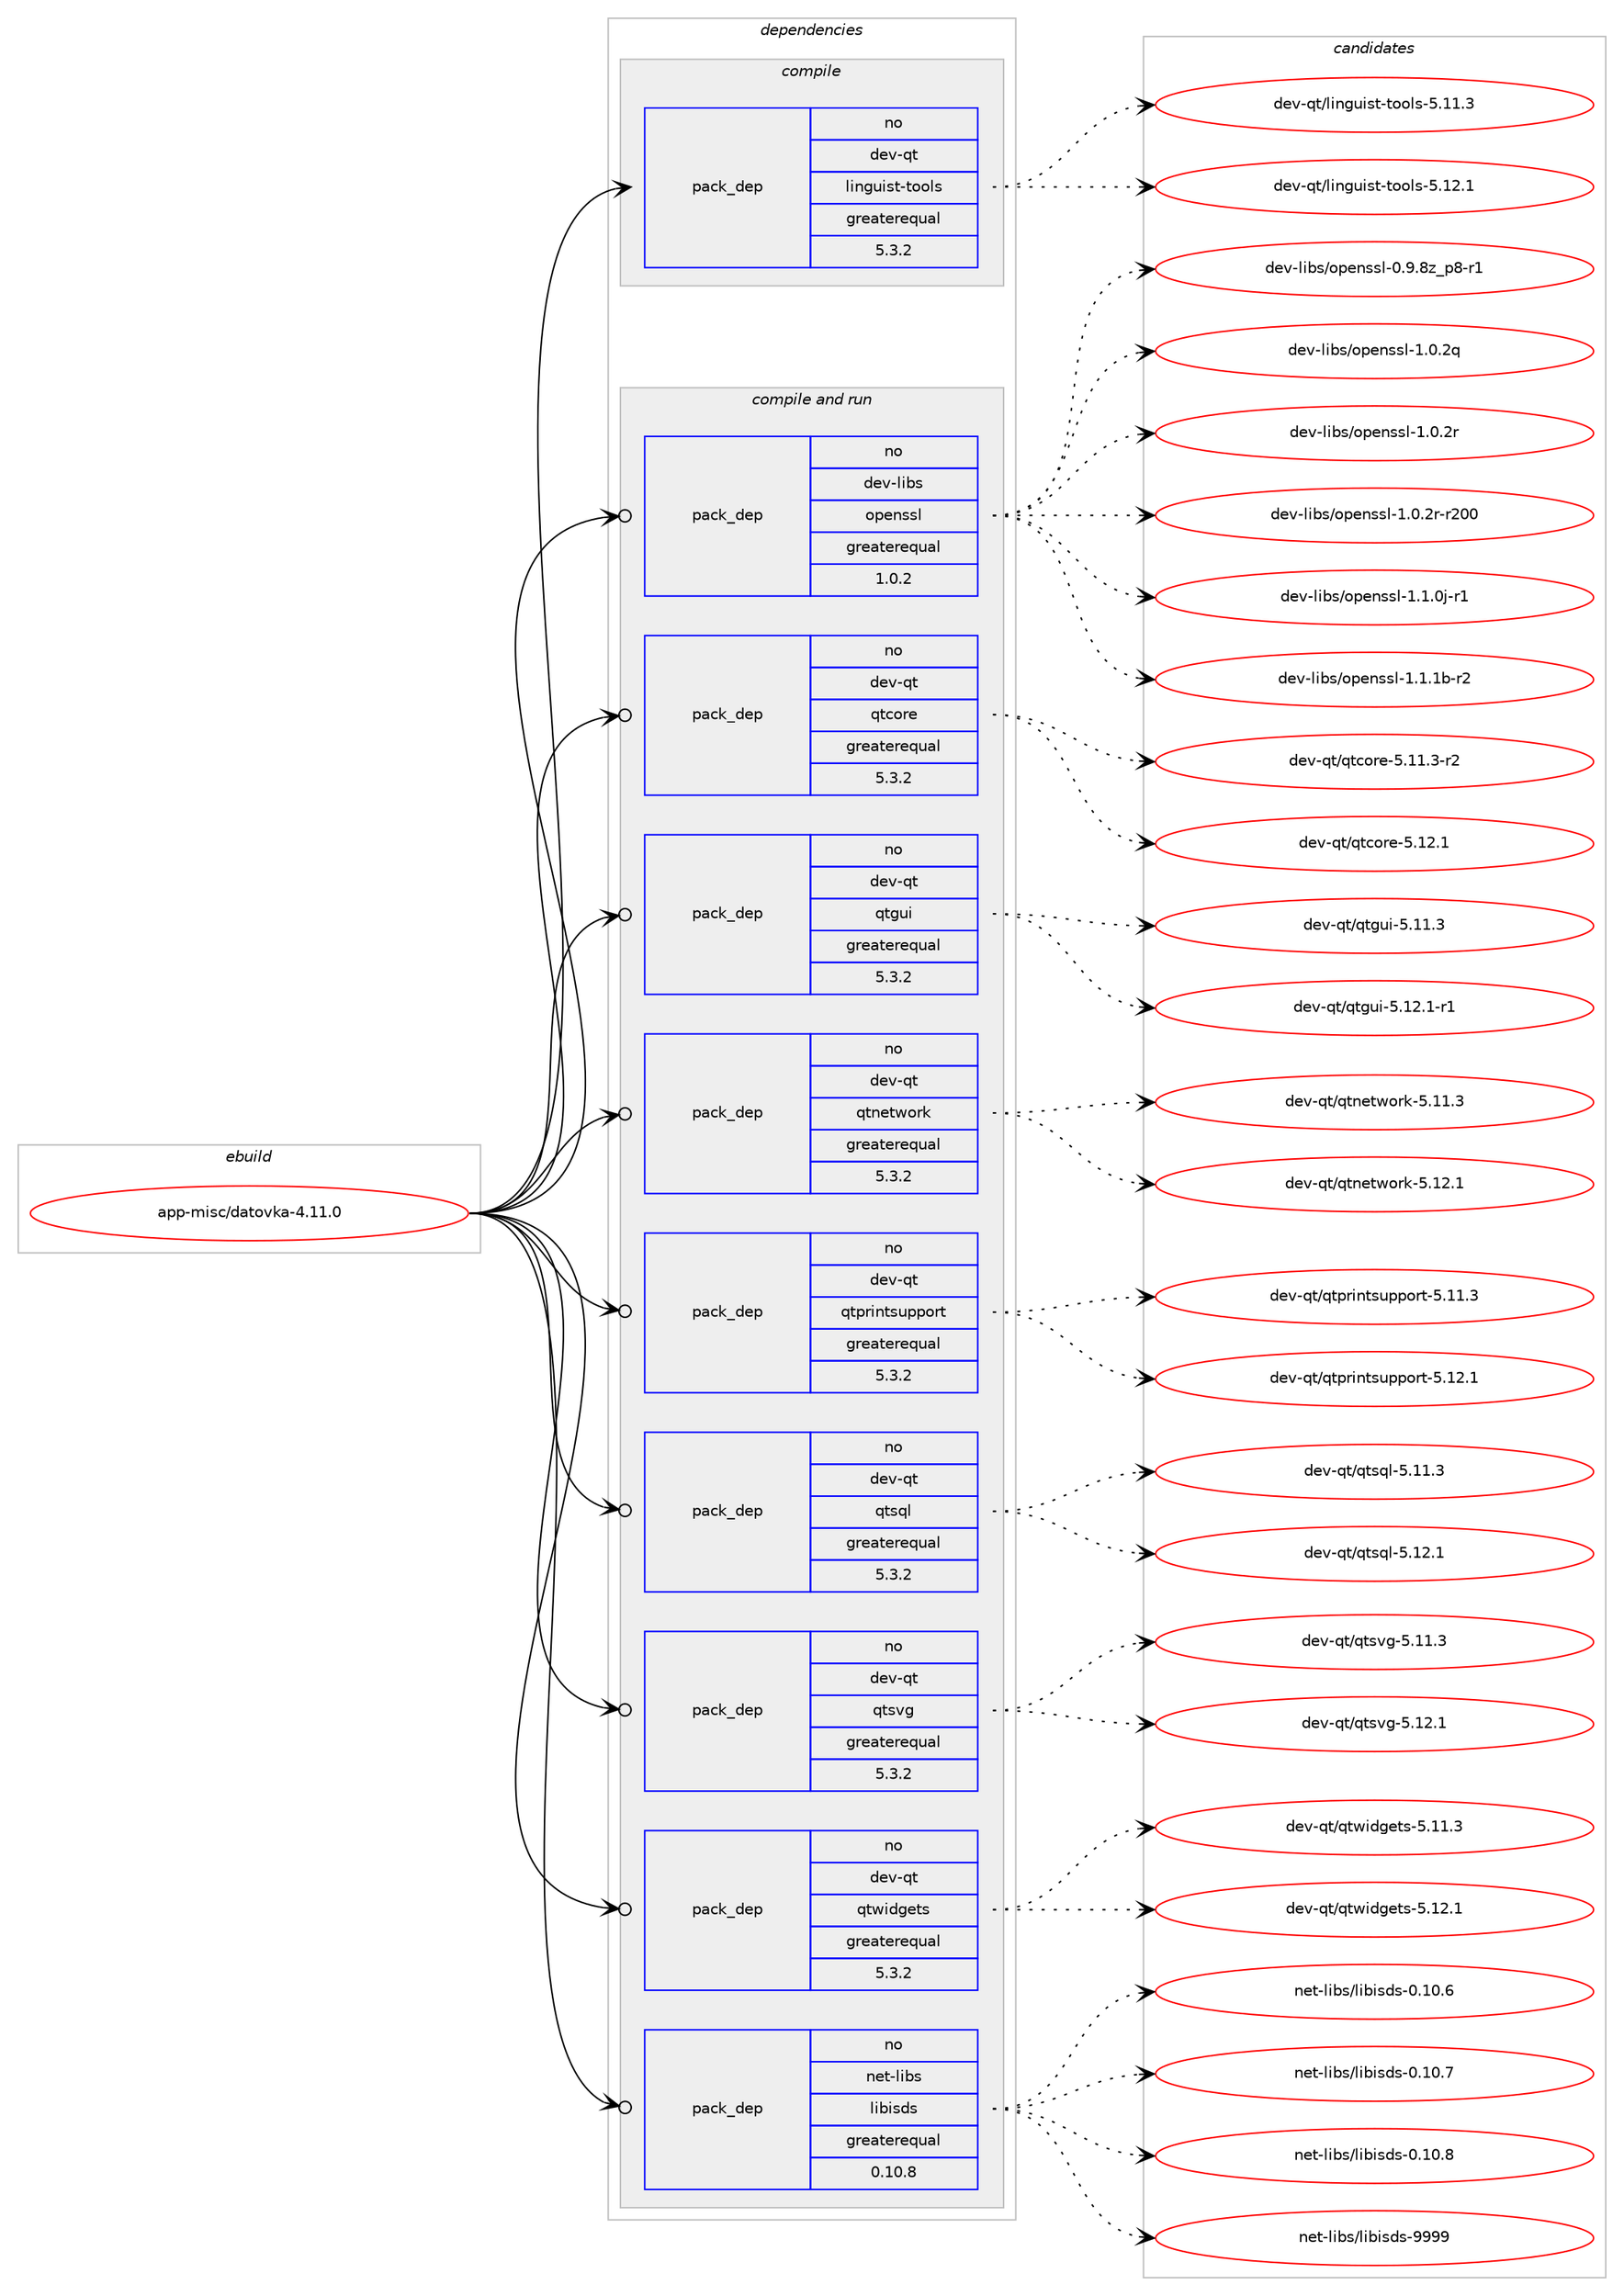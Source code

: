 digraph prolog {

# *************
# Graph options
# *************

newrank=true;
concentrate=true;
compound=true;
graph [rankdir=LR,fontname=Helvetica,fontsize=10,ranksep=1.5];#, ranksep=2.5, nodesep=0.2];
edge  [arrowhead=vee];
node  [fontname=Helvetica,fontsize=10];

# **********
# The ebuild
# **********

subgraph cluster_leftcol {
color=gray;
rank=same;
label=<<i>ebuild</i>>;
id [label="app-misc/datovka-4.11.0", color=red, width=4, href="../app-misc/datovka-4.11.0.svg"];
}

# ****************
# The dependencies
# ****************

subgraph cluster_midcol {
color=gray;
label=<<i>dependencies</i>>;
subgraph cluster_compile {
fillcolor="#eeeeee";
style=filled;
label=<<i>compile</i>>;
subgraph pack924916 {
dependency1298299 [label=<<TABLE BORDER="0" CELLBORDER="1" CELLSPACING="0" CELLPADDING="4" WIDTH="220"><TR><TD ROWSPAN="6" CELLPADDING="30">pack_dep</TD></TR><TR><TD WIDTH="110">no</TD></TR><TR><TD>dev-qt</TD></TR><TR><TD>linguist-tools</TD></TR><TR><TD>greaterequal</TD></TR><TR><TD>5.3.2</TD></TR></TABLE>>, shape=none, color=blue];
}
id:e -> dependency1298299:w [weight=20,style="solid",arrowhead="vee"];
}
subgraph cluster_compileandrun {
fillcolor="#eeeeee";
style=filled;
label=<<i>compile and run</i>>;
subgraph pack924917 {
dependency1298300 [label=<<TABLE BORDER="0" CELLBORDER="1" CELLSPACING="0" CELLPADDING="4" WIDTH="220"><TR><TD ROWSPAN="6" CELLPADDING="30">pack_dep</TD></TR><TR><TD WIDTH="110">no</TD></TR><TR><TD>dev-libs</TD></TR><TR><TD>openssl</TD></TR><TR><TD>greaterequal</TD></TR><TR><TD>1.0.2</TD></TR></TABLE>>, shape=none, color=blue];
}
id:e -> dependency1298300:w [weight=20,style="solid",arrowhead="odotvee"];
subgraph pack924918 {
dependency1298301 [label=<<TABLE BORDER="0" CELLBORDER="1" CELLSPACING="0" CELLPADDING="4" WIDTH="220"><TR><TD ROWSPAN="6" CELLPADDING="30">pack_dep</TD></TR><TR><TD WIDTH="110">no</TD></TR><TR><TD>dev-qt</TD></TR><TR><TD>qtcore</TD></TR><TR><TD>greaterequal</TD></TR><TR><TD>5.3.2</TD></TR></TABLE>>, shape=none, color=blue];
}
id:e -> dependency1298301:w [weight=20,style="solid",arrowhead="odotvee"];
subgraph pack924919 {
dependency1298302 [label=<<TABLE BORDER="0" CELLBORDER="1" CELLSPACING="0" CELLPADDING="4" WIDTH="220"><TR><TD ROWSPAN="6" CELLPADDING="30">pack_dep</TD></TR><TR><TD WIDTH="110">no</TD></TR><TR><TD>dev-qt</TD></TR><TR><TD>qtgui</TD></TR><TR><TD>greaterequal</TD></TR><TR><TD>5.3.2</TD></TR></TABLE>>, shape=none, color=blue];
}
id:e -> dependency1298302:w [weight=20,style="solid",arrowhead="odotvee"];
subgraph pack924920 {
dependency1298303 [label=<<TABLE BORDER="0" CELLBORDER="1" CELLSPACING="0" CELLPADDING="4" WIDTH="220"><TR><TD ROWSPAN="6" CELLPADDING="30">pack_dep</TD></TR><TR><TD WIDTH="110">no</TD></TR><TR><TD>dev-qt</TD></TR><TR><TD>qtnetwork</TD></TR><TR><TD>greaterequal</TD></TR><TR><TD>5.3.2</TD></TR></TABLE>>, shape=none, color=blue];
}
id:e -> dependency1298303:w [weight=20,style="solid",arrowhead="odotvee"];
subgraph pack924921 {
dependency1298304 [label=<<TABLE BORDER="0" CELLBORDER="1" CELLSPACING="0" CELLPADDING="4" WIDTH="220"><TR><TD ROWSPAN="6" CELLPADDING="30">pack_dep</TD></TR><TR><TD WIDTH="110">no</TD></TR><TR><TD>dev-qt</TD></TR><TR><TD>qtprintsupport</TD></TR><TR><TD>greaterequal</TD></TR><TR><TD>5.3.2</TD></TR></TABLE>>, shape=none, color=blue];
}
id:e -> dependency1298304:w [weight=20,style="solid",arrowhead="odotvee"];
subgraph pack924922 {
dependency1298305 [label=<<TABLE BORDER="0" CELLBORDER="1" CELLSPACING="0" CELLPADDING="4" WIDTH="220"><TR><TD ROWSPAN="6" CELLPADDING="30">pack_dep</TD></TR><TR><TD WIDTH="110">no</TD></TR><TR><TD>dev-qt</TD></TR><TR><TD>qtsql</TD></TR><TR><TD>greaterequal</TD></TR><TR><TD>5.3.2</TD></TR></TABLE>>, shape=none, color=blue];
}
id:e -> dependency1298305:w [weight=20,style="solid",arrowhead="odotvee"];
subgraph pack924923 {
dependency1298306 [label=<<TABLE BORDER="0" CELLBORDER="1" CELLSPACING="0" CELLPADDING="4" WIDTH="220"><TR><TD ROWSPAN="6" CELLPADDING="30">pack_dep</TD></TR><TR><TD WIDTH="110">no</TD></TR><TR><TD>dev-qt</TD></TR><TR><TD>qtsvg</TD></TR><TR><TD>greaterequal</TD></TR><TR><TD>5.3.2</TD></TR></TABLE>>, shape=none, color=blue];
}
id:e -> dependency1298306:w [weight=20,style="solid",arrowhead="odotvee"];
subgraph pack924924 {
dependency1298307 [label=<<TABLE BORDER="0" CELLBORDER="1" CELLSPACING="0" CELLPADDING="4" WIDTH="220"><TR><TD ROWSPAN="6" CELLPADDING="30">pack_dep</TD></TR><TR><TD WIDTH="110">no</TD></TR><TR><TD>dev-qt</TD></TR><TR><TD>qtwidgets</TD></TR><TR><TD>greaterequal</TD></TR><TR><TD>5.3.2</TD></TR></TABLE>>, shape=none, color=blue];
}
id:e -> dependency1298307:w [weight=20,style="solid",arrowhead="odotvee"];
subgraph pack924925 {
dependency1298308 [label=<<TABLE BORDER="0" CELLBORDER="1" CELLSPACING="0" CELLPADDING="4" WIDTH="220"><TR><TD ROWSPAN="6" CELLPADDING="30">pack_dep</TD></TR><TR><TD WIDTH="110">no</TD></TR><TR><TD>net-libs</TD></TR><TR><TD>libisds</TD></TR><TR><TD>greaterequal</TD></TR><TR><TD>0.10.8</TD></TR></TABLE>>, shape=none, color=blue];
}
id:e -> dependency1298308:w [weight=20,style="solid",arrowhead="odotvee"];
}
subgraph cluster_run {
fillcolor="#eeeeee";
style=filled;
label=<<i>run</i>>;
}
}

# **************
# The candidates
# **************

subgraph cluster_choices {
rank=same;
color=gray;
label=<<i>candidates</i>>;

subgraph choice924916 {
color=black;
nodesep=1;
choice10010111845113116471081051101031171051151164511611111110811545534649494651 [label="dev-qt/linguist-tools-5.11.3", color=red, width=4,href="../dev-qt/linguist-tools-5.11.3.svg"];
choice10010111845113116471081051101031171051151164511611111110811545534649504649 [label="dev-qt/linguist-tools-5.12.1", color=red, width=4,href="../dev-qt/linguist-tools-5.12.1.svg"];
dependency1298299:e -> choice10010111845113116471081051101031171051151164511611111110811545534649494651:w [style=dotted,weight="100"];
dependency1298299:e -> choice10010111845113116471081051101031171051151164511611111110811545534649504649:w [style=dotted,weight="100"];
}
subgraph choice924917 {
color=black;
nodesep=1;
choice10010111845108105981154711111210111011511510845484657465612295112564511449 [label="dev-libs/openssl-0.9.8z_p8-r1", color=red, width=4,href="../dev-libs/openssl-0.9.8z_p8-r1.svg"];
choice100101118451081059811547111112101110115115108454946484650113 [label="dev-libs/openssl-1.0.2q", color=red, width=4,href="../dev-libs/openssl-1.0.2q.svg"];
choice100101118451081059811547111112101110115115108454946484650114 [label="dev-libs/openssl-1.0.2r", color=red, width=4,href="../dev-libs/openssl-1.0.2r.svg"];
choice10010111845108105981154711111210111011511510845494648465011445114504848 [label="dev-libs/openssl-1.0.2r-r200", color=red, width=4,href="../dev-libs/openssl-1.0.2r-r200.svg"];
choice1001011184510810598115471111121011101151151084549464946481064511449 [label="dev-libs/openssl-1.1.0j-r1", color=red, width=4,href="../dev-libs/openssl-1.1.0j-r1.svg"];
choice100101118451081059811547111112101110115115108454946494649984511450 [label="dev-libs/openssl-1.1.1b-r2", color=red, width=4,href="../dev-libs/openssl-1.1.1b-r2.svg"];
dependency1298300:e -> choice10010111845108105981154711111210111011511510845484657465612295112564511449:w [style=dotted,weight="100"];
dependency1298300:e -> choice100101118451081059811547111112101110115115108454946484650113:w [style=dotted,weight="100"];
dependency1298300:e -> choice100101118451081059811547111112101110115115108454946484650114:w [style=dotted,weight="100"];
dependency1298300:e -> choice10010111845108105981154711111210111011511510845494648465011445114504848:w [style=dotted,weight="100"];
dependency1298300:e -> choice1001011184510810598115471111121011101151151084549464946481064511449:w [style=dotted,weight="100"];
dependency1298300:e -> choice100101118451081059811547111112101110115115108454946494649984511450:w [style=dotted,weight="100"];
}
subgraph choice924918 {
color=black;
nodesep=1;
choice100101118451131164711311699111114101455346494946514511450 [label="dev-qt/qtcore-5.11.3-r2", color=red, width=4,href="../dev-qt/qtcore-5.11.3-r2.svg"];
choice10010111845113116471131169911111410145534649504649 [label="dev-qt/qtcore-5.12.1", color=red, width=4,href="../dev-qt/qtcore-5.12.1.svg"];
dependency1298301:e -> choice100101118451131164711311699111114101455346494946514511450:w [style=dotted,weight="100"];
dependency1298301:e -> choice10010111845113116471131169911111410145534649504649:w [style=dotted,weight="100"];
}
subgraph choice924919 {
color=black;
nodesep=1;
choice100101118451131164711311610311710545534649494651 [label="dev-qt/qtgui-5.11.3", color=red, width=4,href="../dev-qt/qtgui-5.11.3.svg"];
choice1001011184511311647113116103117105455346495046494511449 [label="dev-qt/qtgui-5.12.1-r1", color=red, width=4,href="../dev-qt/qtgui-5.12.1-r1.svg"];
dependency1298302:e -> choice100101118451131164711311610311710545534649494651:w [style=dotted,weight="100"];
dependency1298302:e -> choice1001011184511311647113116103117105455346495046494511449:w [style=dotted,weight="100"];
}
subgraph choice924920 {
color=black;
nodesep=1;
choice100101118451131164711311611010111611911111410745534649494651 [label="dev-qt/qtnetwork-5.11.3", color=red, width=4,href="../dev-qt/qtnetwork-5.11.3.svg"];
choice100101118451131164711311611010111611911111410745534649504649 [label="dev-qt/qtnetwork-5.12.1", color=red, width=4,href="../dev-qt/qtnetwork-5.12.1.svg"];
dependency1298303:e -> choice100101118451131164711311611010111611911111410745534649494651:w [style=dotted,weight="100"];
dependency1298303:e -> choice100101118451131164711311611010111611911111410745534649504649:w [style=dotted,weight="100"];
}
subgraph choice924921 {
color=black;
nodesep=1;
choice100101118451131164711311611211410511011611511711211211111411645534649494651 [label="dev-qt/qtprintsupport-5.11.3", color=red, width=4,href="../dev-qt/qtprintsupport-5.11.3.svg"];
choice100101118451131164711311611211410511011611511711211211111411645534649504649 [label="dev-qt/qtprintsupport-5.12.1", color=red, width=4,href="../dev-qt/qtprintsupport-5.12.1.svg"];
dependency1298304:e -> choice100101118451131164711311611211410511011611511711211211111411645534649494651:w [style=dotted,weight="100"];
dependency1298304:e -> choice100101118451131164711311611211410511011611511711211211111411645534649504649:w [style=dotted,weight="100"];
}
subgraph choice924922 {
color=black;
nodesep=1;
choice100101118451131164711311611511310845534649494651 [label="dev-qt/qtsql-5.11.3", color=red, width=4,href="../dev-qt/qtsql-5.11.3.svg"];
choice100101118451131164711311611511310845534649504649 [label="dev-qt/qtsql-5.12.1", color=red, width=4,href="../dev-qt/qtsql-5.12.1.svg"];
dependency1298305:e -> choice100101118451131164711311611511310845534649494651:w [style=dotted,weight="100"];
dependency1298305:e -> choice100101118451131164711311611511310845534649504649:w [style=dotted,weight="100"];
}
subgraph choice924923 {
color=black;
nodesep=1;
choice100101118451131164711311611511810345534649494651 [label="dev-qt/qtsvg-5.11.3", color=red, width=4,href="../dev-qt/qtsvg-5.11.3.svg"];
choice100101118451131164711311611511810345534649504649 [label="dev-qt/qtsvg-5.12.1", color=red, width=4,href="../dev-qt/qtsvg-5.12.1.svg"];
dependency1298306:e -> choice100101118451131164711311611511810345534649494651:w [style=dotted,weight="100"];
dependency1298306:e -> choice100101118451131164711311611511810345534649504649:w [style=dotted,weight="100"];
}
subgraph choice924924 {
color=black;
nodesep=1;
choice100101118451131164711311611910510010310111611545534649494651 [label="dev-qt/qtwidgets-5.11.3", color=red, width=4,href="../dev-qt/qtwidgets-5.11.3.svg"];
choice100101118451131164711311611910510010310111611545534649504649 [label="dev-qt/qtwidgets-5.12.1", color=red, width=4,href="../dev-qt/qtwidgets-5.12.1.svg"];
dependency1298307:e -> choice100101118451131164711311611910510010310111611545534649494651:w [style=dotted,weight="100"];
dependency1298307:e -> choice100101118451131164711311611910510010310111611545534649504649:w [style=dotted,weight="100"];
}
subgraph choice924925 {
color=black;
nodesep=1;
choice1101011164510810598115471081059810511510011545484649484654 [label="net-libs/libisds-0.10.6", color=red, width=4,href="../net-libs/libisds-0.10.6.svg"];
choice1101011164510810598115471081059810511510011545484649484655 [label="net-libs/libisds-0.10.7", color=red, width=4,href="../net-libs/libisds-0.10.7.svg"];
choice1101011164510810598115471081059810511510011545484649484656 [label="net-libs/libisds-0.10.8", color=red, width=4,href="../net-libs/libisds-0.10.8.svg"];
choice110101116451081059811547108105981051151001154557575757 [label="net-libs/libisds-9999", color=red, width=4,href="../net-libs/libisds-9999.svg"];
dependency1298308:e -> choice1101011164510810598115471081059810511510011545484649484654:w [style=dotted,weight="100"];
dependency1298308:e -> choice1101011164510810598115471081059810511510011545484649484655:w [style=dotted,weight="100"];
dependency1298308:e -> choice1101011164510810598115471081059810511510011545484649484656:w [style=dotted,weight="100"];
dependency1298308:e -> choice110101116451081059811547108105981051151001154557575757:w [style=dotted,weight="100"];
}
}

}
